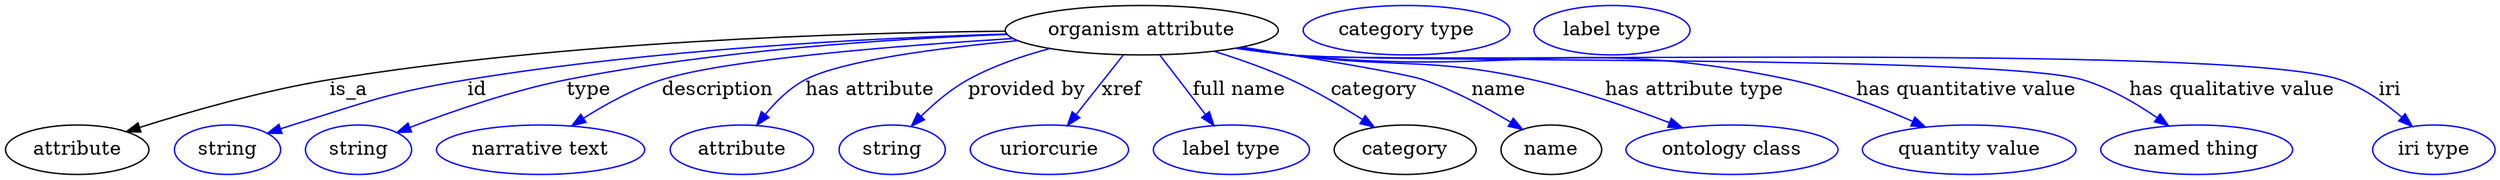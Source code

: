 digraph {
	graph [bb="0,0,1802.2,123"];
	node [label="\N"];
	"organism attribute"	[height=0.5,
		label="organism attribute",
		pos="821,105",
		width=2.7442];
	attribute	[height=0.5,
		pos="51.995,18",
		width=1.4443];
	"organism attribute" -> attribute	[label=is_a,
		lp="253,61.5",
		pos="e,88.065,31.027 722.27,103.94 605.98,102.51 407.31,95.835 239,69 189.95,61.18 135.21,45.724 97.692,34.056"];
	id	[color=blue,
		height=0.5,
		label=string,
		pos="160,18",
		width=1.0652];
	"organism attribute" -> id	[color=blue,
		label=id,
		lp="341,61.5",
		pos="e,189.38,29.714 722.89,102.25 624.1,99.249 467.59,91.102 334,69 286.72,61.179 234.05,44.941 199.17,33.085",
		style=solid];
	type	[color=blue,
		height=0.5,
		label=string,
		pos="255,18",
		width=1.0652];
	"organism attribute" -> type	[color=blue,
		label=type,
		lp="422,61.5",
		pos="e,282.82,30.512 723.28,101.97 638.62,98.743 513.24,90.415 406,69 366.34,61.081 322.64,45.86 292.5,34.283",
		style=solid];
	description	[color=blue,
		height=0.5,
		label="narrative text",
		pos="387,18",
		width=2.0943];
	"organism attribute" -> description	[color=blue,
		label=description,
		lp="514.5,61.5",
		pos="e,409.38,35.41 727.8,99.002 641.42,93.573 519.61,83.664 474,69 454.12,62.611 433.8,51.251 417.79,40.971",
		style=solid];
	"has attribute"	[color=blue,
		height=0.5,
		label=attribute,
		pos="532,18",
		width=1.4443];
	"organism attribute" -> "has attribute"	[color=blue,
		label="has attribute",
		lp="624,61.5",
		pos="e,542.46,35.753 730.81,97.496 672.66,92.086 603.19,82.978 577,69 565.84,63.046 556.07,53.184 548.51,43.784",
		style=solid];
	"provided by"	[color=blue,
		height=0.5,
		label=string,
		pos="640,18",
		width=1.0652];
	"organism attribute" -> "provided by"	[color=blue,
		label="provided by",
		lp="737.5,61.5",
		pos="e,653.9,35.117 754.31,91.653 734.46,86.373 713.18,79.039 695,69 682.52,62.111 670.56,51.857 661.01,42.425",
		style=solid];
	xref	[color=blue,
		height=0.5,
		label=uriorcurie,
		pos="754,18",
		width=1.5887];
	"organism attribute" -> xref	[color=blue,
		label=xref,
		lp="806.5,61.5",
		pos="e,767.08,35.597 807.44,86.799 797.68,74.426 784.39,57.555 773.49,43.738",
		style=solid];
	"full name"	[color=blue,
		height=0.5,
		label="label type",
		pos="886,18",
		width=1.5707];
	"organism attribute" -> "full name"	[color=blue,
		label="full name",
		lp="891.5,61.5",
		pos="e,873.3,35.597 834.15,86.799 843.61,74.426 856.51,57.555 867.08,43.738",
		style=solid];
	category	[height=0.5,
		pos="1012,18",
		width=1.4263];
	"organism attribute" -> category	[color=blue,
		label=category,
		lp="989.5,61.5",
		pos="e,989.86,34.247 873.27,89.703 891.27,84.092 911.33,77.054 929,69 947.04,60.774 966.06,49.524 981.34,39.778",
		style=solid];
	name	[height=0.5,
		pos="1118,18",
		width=1.011];
	"organism attribute" -> name	[color=blue,
		label=name,
		lp="1080,61.5",
		pos="e,1097.1,32.786 893.39,92.75 946.88,84.239 1012.5,73.307 1025,69 1047.3,61.326 1070.6,48.746 1088.4,38.125",
		style=solid];
	"has attribute type"	[color=blue,
		height=0.5,
		label="ontology class",
		pos="1249,18",
		width=2.1304];
	"organism attribute" -> "has attribute type"	[color=blue,
		label="has attribute type",
		lp="1222,61.5",
		pos="e,1213,34.002 891.5,92.344 903.98,90.441 916.85,88.579 929,87 1006.5,76.918 1027.6,85.855 1104,69 1138.1,61.477 1175.3,48.554 1203.4,\
37.731",
		style=solid];
	"has quantitative value"	[color=blue,
		height=0.5,
		label="quantity value",
		pos="1421,18",
		width=2.1484];
	"organism attribute" -> "has quantitative value"	[color=blue,
		label="has quantitative value",
		lp="1419,61.5",
		pos="e,1389.3,34.474 889.7,92.063 902.72,90.12 916.25,88.316 929,87 1089.2,70.453 1133.4,102.33 1291,69 1321.8,62.478 1355,49.635 1380.1,\
38.598",
		style=solid];
	"has qualitative value"	[color=blue,
		height=0.5,
		label="named thing",
		pos="1586,18",
		width=1.9318];
	"organism attribute" -> "has qualitative value"	[color=blue,
		label="has qualitative value",
		lp="1611.5,61.5",
		pos="e,1565.6,35.402 889.1,91.959 902.3,90 916.05,88.217 929,87 992.52,81.027 1441.8,87.049 1503,69 1522.4,63.272 1541.9,51.876 1557.1,\
41.408",
		style=solid];
	iri	[color=blue,
		height=0.5,
		label="iri type",
		pos="1758,18",
		width=1.2277];
	"organism attribute" -> iri	[color=blue,
		label=iri,
		lp="1726,61.5",
		pos="e,1742.3,34.934 889.1,91.878 902.29,89.927 916.05,88.167 929,87 1013.2,79.408 1609.9,96.314 1690,69 1706.6,63.332 1722.6,52.024 \
1734.8,41.594",
		style=solid];
	"named thing_category"	[color=blue,
		height=0.5,
		label="category type",
		pos="1013,105",
		width=2.0762];
	attribute_name	[color=blue,
		height=0.5,
		label="label type",
		pos="1162,105",
		width=1.5707];
}
